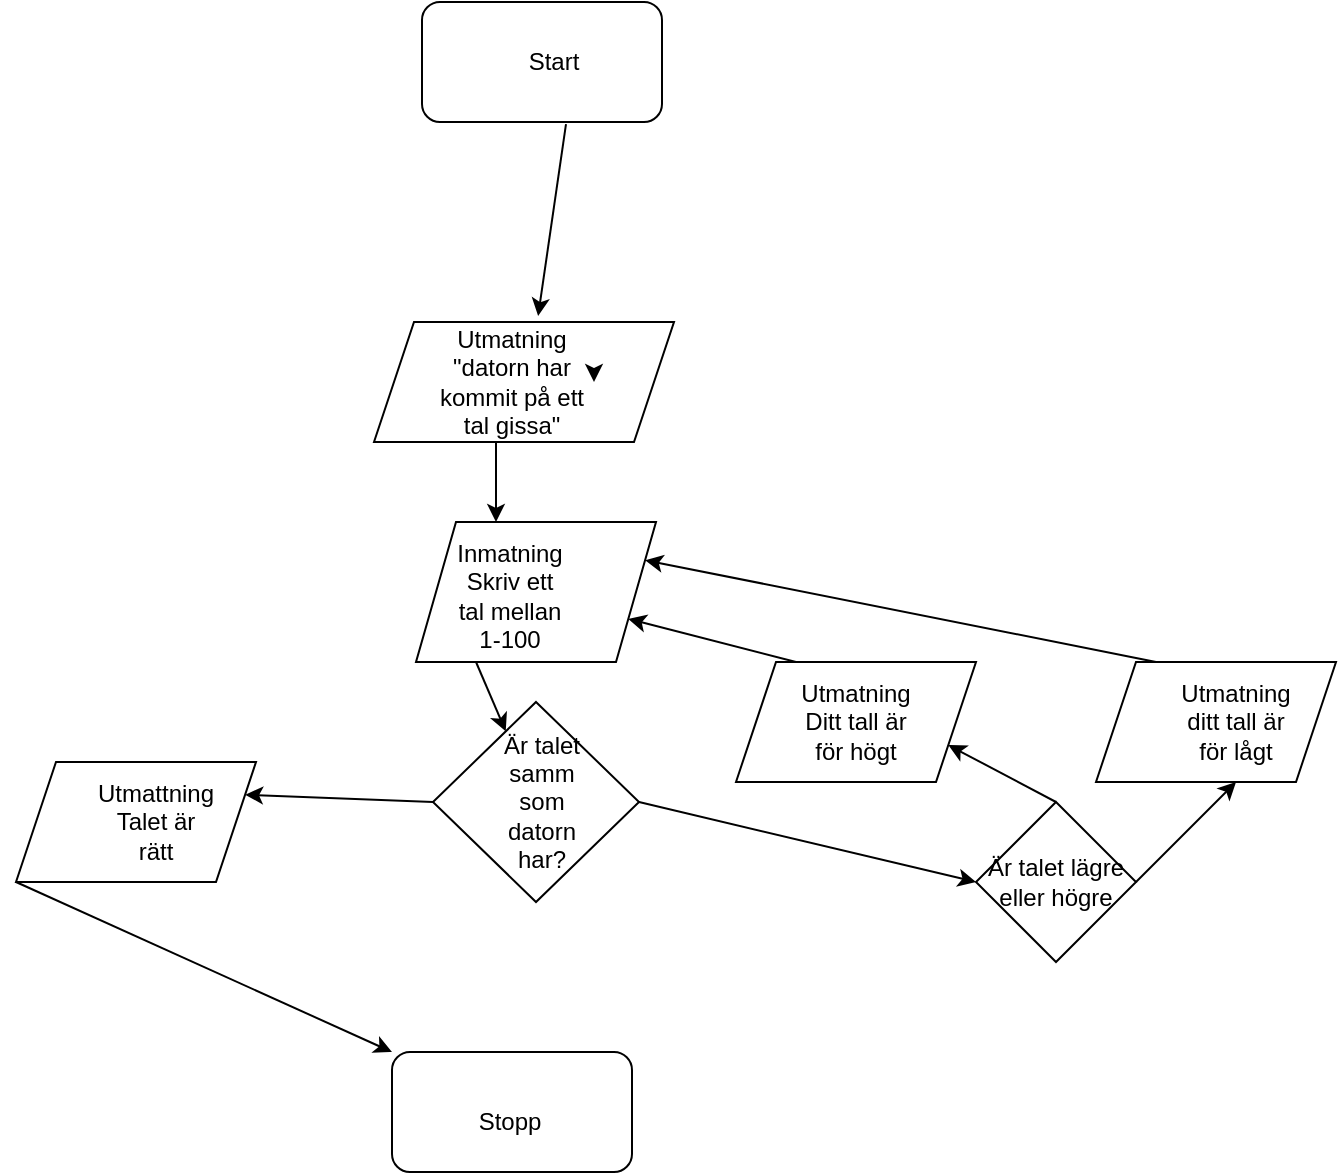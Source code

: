 <mxfile version="13.9.2" type="github">
  <diagram id="-SiaKWpmM4UQLav8SEni" name="Page-1">
    <mxGraphModel dx="1422" dy="762" grid="1" gridSize="10" guides="1" tooltips="1" connect="1" arrows="1" fold="1" page="1" pageScale="1" pageWidth="827" pageHeight="1169" math="0" shadow="0">
      <root>
        <mxCell id="0" />
        <mxCell id="1" parent="0" />
        <mxCell id="eVPsMsSibWQKj6n6PsqZ-1" value="" style="rounded=1;whiteSpace=wrap;html=1;" vertex="1" parent="1">
          <mxGeometry x="363" width="120" height="60" as="geometry" />
        </mxCell>
        <mxCell id="eVPsMsSibWQKj6n6PsqZ-2" value="Start" style="text;html=1;strokeColor=none;fillColor=none;align=center;verticalAlign=middle;whiteSpace=wrap;rounded=0;" vertex="1" parent="1">
          <mxGeometry x="409" y="20" width="40" height="20" as="geometry" />
        </mxCell>
        <mxCell id="eVPsMsSibWQKj6n6PsqZ-3" value="" style="shape=parallelogram;perimeter=parallelogramPerimeter;whiteSpace=wrap;html=1;fixedSize=1;" vertex="1" parent="1">
          <mxGeometry x="339" y="160" width="150" height="60" as="geometry" />
        </mxCell>
        <mxCell id="eVPsMsSibWQKj6n6PsqZ-4" value="Utmatning&lt;br&gt;&quot;datorn har kommit på ett tal gissa&quot;" style="text;html=1;strokeColor=none;fillColor=none;align=center;verticalAlign=middle;whiteSpace=wrap;rounded=0;" vertex="1" parent="1">
          <mxGeometry x="367" y="180" width="82" height="20" as="geometry" />
        </mxCell>
        <mxCell id="eVPsMsSibWQKj6n6PsqZ-5" style="edgeStyle=orthogonalEdgeStyle;rounded=0;orthogonalLoop=1;jettySize=auto;html=1;exitX=1;exitY=0.25;exitDx=0;exitDy=0;entryX=1;entryY=0.5;entryDx=0;entryDy=0;" edge="1" parent="1" source="eVPsMsSibWQKj6n6PsqZ-4" target="eVPsMsSibWQKj6n6PsqZ-4">
          <mxGeometry relative="1" as="geometry" />
        </mxCell>
        <mxCell id="eVPsMsSibWQKj6n6PsqZ-8" value="" style="shape=parallelogram;perimeter=parallelogramPerimeter;whiteSpace=wrap;html=1;fixedSize=1;" vertex="1" parent="1">
          <mxGeometry x="360" y="260" width="120" height="70" as="geometry" />
        </mxCell>
        <mxCell id="eVPsMsSibWQKj6n6PsqZ-9" value="&lt;br&gt;Inmatning&lt;br&gt;Skriv ett tal mellan 1-100&lt;br&gt;" style="text;html=1;strokeColor=none;fillColor=none;align=center;verticalAlign=middle;whiteSpace=wrap;rounded=0;" vertex="1" parent="1">
          <mxGeometry x="380" y="280" width="54" height="20" as="geometry" />
        </mxCell>
        <mxCell id="eVPsMsSibWQKj6n6PsqZ-10" value="" style="endArrow=classic;html=1;" edge="1" parent="1">
          <mxGeometry width="50" height="50" relative="1" as="geometry">
            <mxPoint x="400" y="220" as="sourcePoint" />
            <mxPoint x="400" y="260" as="targetPoint" />
          </mxGeometry>
        </mxCell>
        <mxCell id="eVPsMsSibWQKj6n6PsqZ-11" value="" style="rhombus;whiteSpace=wrap;html=1;" vertex="1" parent="1">
          <mxGeometry x="368.5" y="350" width="103" height="100" as="geometry" />
        </mxCell>
        <mxCell id="eVPsMsSibWQKj6n6PsqZ-12" value="" style="endArrow=classic;html=1;" edge="1" parent="1" target="eVPsMsSibWQKj6n6PsqZ-11">
          <mxGeometry width="50" height="50" relative="1" as="geometry">
            <mxPoint x="390" y="330" as="sourcePoint" />
            <mxPoint x="440" y="280" as="targetPoint" />
          </mxGeometry>
        </mxCell>
        <mxCell id="eVPsMsSibWQKj6n6PsqZ-13" value="Är talet samm som datorn&lt;br&gt;har?&lt;br&gt;" style="text;html=1;strokeColor=none;fillColor=none;align=center;verticalAlign=middle;whiteSpace=wrap;rounded=0;" vertex="1" parent="1">
          <mxGeometry x="403" y="390" width="40" height="20" as="geometry" />
        </mxCell>
        <mxCell id="eVPsMsSibWQKj6n6PsqZ-15" value="" style="shape=parallelogram;perimeter=parallelogramPerimeter;whiteSpace=wrap;html=1;fixedSize=1;" vertex="1" parent="1">
          <mxGeometry x="160" y="380" width="120" height="60" as="geometry" />
        </mxCell>
        <mxCell id="eVPsMsSibWQKj6n6PsqZ-16" value="Utmattning&lt;br&gt;Talet är rätt" style="text;html=1;strokeColor=none;fillColor=none;align=center;verticalAlign=middle;whiteSpace=wrap;rounded=0;" vertex="1" parent="1">
          <mxGeometry x="210" y="400" width="40" height="20" as="geometry" />
        </mxCell>
        <mxCell id="eVPsMsSibWQKj6n6PsqZ-18" value="" style="rounded=1;whiteSpace=wrap;html=1;" vertex="1" parent="1">
          <mxGeometry x="348" y="525" width="120" height="60" as="geometry" />
        </mxCell>
        <mxCell id="eVPsMsSibWQKj6n6PsqZ-26" value="" style="endArrow=classic;html=1;entryX=1;entryY=0.25;entryDx=0;entryDy=0;" edge="1" parent="1" target="eVPsMsSibWQKj6n6PsqZ-15">
          <mxGeometry width="50" height="50" relative="1" as="geometry">
            <mxPoint x="368.5" y="400" as="sourcePoint" />
            <mxPoint x="288.5" y="400" as="targetPoint" />
          </mxGeometry>
        </mxCell>
        <mxCell id="eVPsMsSibWQKj6n6PsqZ-27" value="" style="endArrow=classic;html=1;entryX=0;entryY=0.5;entryDx=0;entryDy=0;exitX=1;exitY=0.5;exitDx=0;exitDy=0;" edge="1" parent="1" source="eVPsMsSibWQKj6n6PsqZ-11">
          <mxGeometry width="50" height="50" relative="1" as="geometry">
            <mxPoint x="490" y="330" as="sourcePoint" />
            <mxPoint x="640" y="440" as="targetPoint" />
          </mxGeometry>
        </mxCell>
        <mxCell id="eVPsMsSibWQKj6n6PsqZ-28" value="" style="endArrow=classic;html=1;entryX=0;entryY=0;entryDx=0;entryDy=0;" edge="1" parent="1" target="eVPsMsSibWQKj6n6PsqZ-18">
          <mxGeometry width="50" height="50" relative="1" as="geometry">
            <mxPoint x="160" y="440" as="sourcePoint" />
            <mxPoint x="210" y="390" as="targetPoint" />
          </mxGeometry>
        </mxCell>
        <mxCell id="eVPsMsSibWQKj6n6PsqZ-29" value="Stopp" style="text;html=1;strokeColor=none;fillColor=none;align=center;verticalAlign=middle;whiteSpace=wrap;rounded=0;" vertex="1" parent="1">
          <mxGeometry x="387" y="550" width="40" height="20" as="geometry" />
        </mxCell>
        <mxCell id="eVPsMsSibWQKj6n6PsqZ-34" value="Är talet lägre eller högre" style="rhombus;whiteSpace=wrap;html=1;" vertex="1" parent="1">
          <mxGeometry x="640" y="400" width="80" height="80" as="geometry" />
        </mxCell>
        <mxCell id="eVPsMsSibWQKj6n6PsqZ-36" value="" style="shape=parallelogram;perimeter=parallelogramPerimeter;whiteSpace=wrap;html=1;fixedSize=1;" vertex="1" parent="1">
          <mxGeometry x="520" y="330" width="120" height="60" as="geometry" />
        </mxCell>
        <mxCell id="eVPsMsSibWQKj6n6PsqZ-37" value="" style="shape=parallelogram;perimeter=parallelogramPerimeter;whiteSpace=wrap;html=1;fixedSize=1;" vertex="1" parent="1">
          <mxGeometry x="700" y="330" width="120" height="60" as="geometry" />
        </mxCell>
        <mxCell id="eVPsMsSibWQKj6n6PsqZ-38" value="Utmatning&lt;br&gt;Ditt tall är för högt" style="text;html=1;strokeColor=none;fillColor=none;align=center;verticalAlign=middle;whiteSpace=wrap;rounded=0;" vertex="1" parent="1">
          <mxGeometry x="560" y="350" width="40" height="20" as="geometry" />
        </mxCell>
        <mxCell id="eVPsMsSibWQKj6n6PsqZ-39" value="Utmatning ditt tall är för lågt" style="text;html=1;strokeColor=none;fillColor=none;align=center;verticalAlign=middle;whiteSpace=wrap;rounded=0;" vertex="1" parent="1">
          <mxGeometry x="750" y="350" width="40" height="20" as="geometry" />
        </mxCell>
        <mxCell id="eVPsMsSibWQKj6n6PsqZ-40" value="" style="endArrow=classic;html=1;entryX=1;entryY=0.25;entryDx=0;entryDy=0;" edge="1" parent="1" target="eVPsMsSibWQKj6n6PsqZ-8">
          <mxGeometry width="50" height="50" relative="1" as="geometry">
            <mxPoint x="730" y="330" as="sourcePoint" />
            <mxPoint x="780" y="280" as="targetPoint" />
          </mxGeometry>
        </mxCell>
        <mxCell id="eVPsMsSibWQKj6n6PsqZ-41" value="" style="endArrow=classic;html=1;entryX=1;entryY=0.75;entryDx=0;entryDy=0;" edge="1" parent="1" target="eVPsMsSibWQKj6n6PsqZ-8">
          <mxGeometry width="50" height="50" relative="1" as="geometry">
            <mxPoint x="550" y="330" as="sourcePoint" />
            <mxPoint x="600" y="280" as="targetPoint" />
          </mxGeometry>
        </mxCell>
        <mxCell id="eVPsMsSibWQKj6n6PsqZ-42" value="" style="endArrow=classic;html=1;" edge="1" parent="1">
          <mxGeometry width="50" height="50" relative="1" as="geometry">
            <mxPoint x="720" y="440" as="sourcePoint" />
            <mxPoint x="770" y="390" as="targetPoint" />
          </mxGeometry>
        </mxCell>
        <mxCell id="eVPsMsSibWQKj6n6PsqZ-43" value="" style="endArrow=classic;html=1;entryX=1;entryY=0.75;entryDx=0;entryDy=0;" edge="1" parent="1" target="eVPsMsSibWQKj6n6PsqZ-36">
          <mxGeometry width="50" height="50" relative="1" as="geometry">
            <mxPoint x="680" y="400" as="sourcePoint" />
            <mxPoint x="730" y="350" as="targetPoint" />
          </mxGeometry>
        </mxCell>
        <mxCell id="eVPsMsSibWQKj6n6PsqZ-45" value="" style="endArrow=classic;html=1;entryX=0.547;entryY=-0.05;entryDx=0;entryDy=0;entryPerimeter=0;exitX=0.6;exitY=1.017;exitDx=0;exitDy=0;exitPerimeter=0;" edge="1" parent="1" source="eVPsMsSibWQKj6n6PsqZ-1" target="eVPsMsSibWQKj6n6PsqZ-3">
          <mxGeometry width="50" height="50" relative="1" as="geometry">
            <mxPoint x="430" y="80" as="sourcePoint" />
            <mxPoint x="480" y="30" as="targetPoint" />
          </mxGeometry>
        </mxCell>
      </root>
    </mxGraphModel>
  </diagram>
</mxfile>
